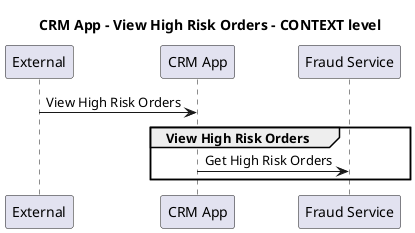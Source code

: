 @startuml

title CRM App - View High Risk Orders - CONTEXT level

participant "External" as C4InterFlow.SoftwareSystems.ExternalSystem
participant "CRM App" as ECommercePlatform.SoftwareSystems.CRMApp
participant "Fraud Service" as ECommercePlatform.SoftwareSystems.FraudService

C4InterFlow.SoftwareSystems.ExternalSystem -> ECommercePlatform.SoftwareSystems.CRMApp : View High Risk Orders
group View High Risk Orders
ECommercePlatform.SoftwareSystems.CRMApp -> ECommercePlatform.SoftwareSystems.FraudService : Get High Risk Orders
end


@enduml
